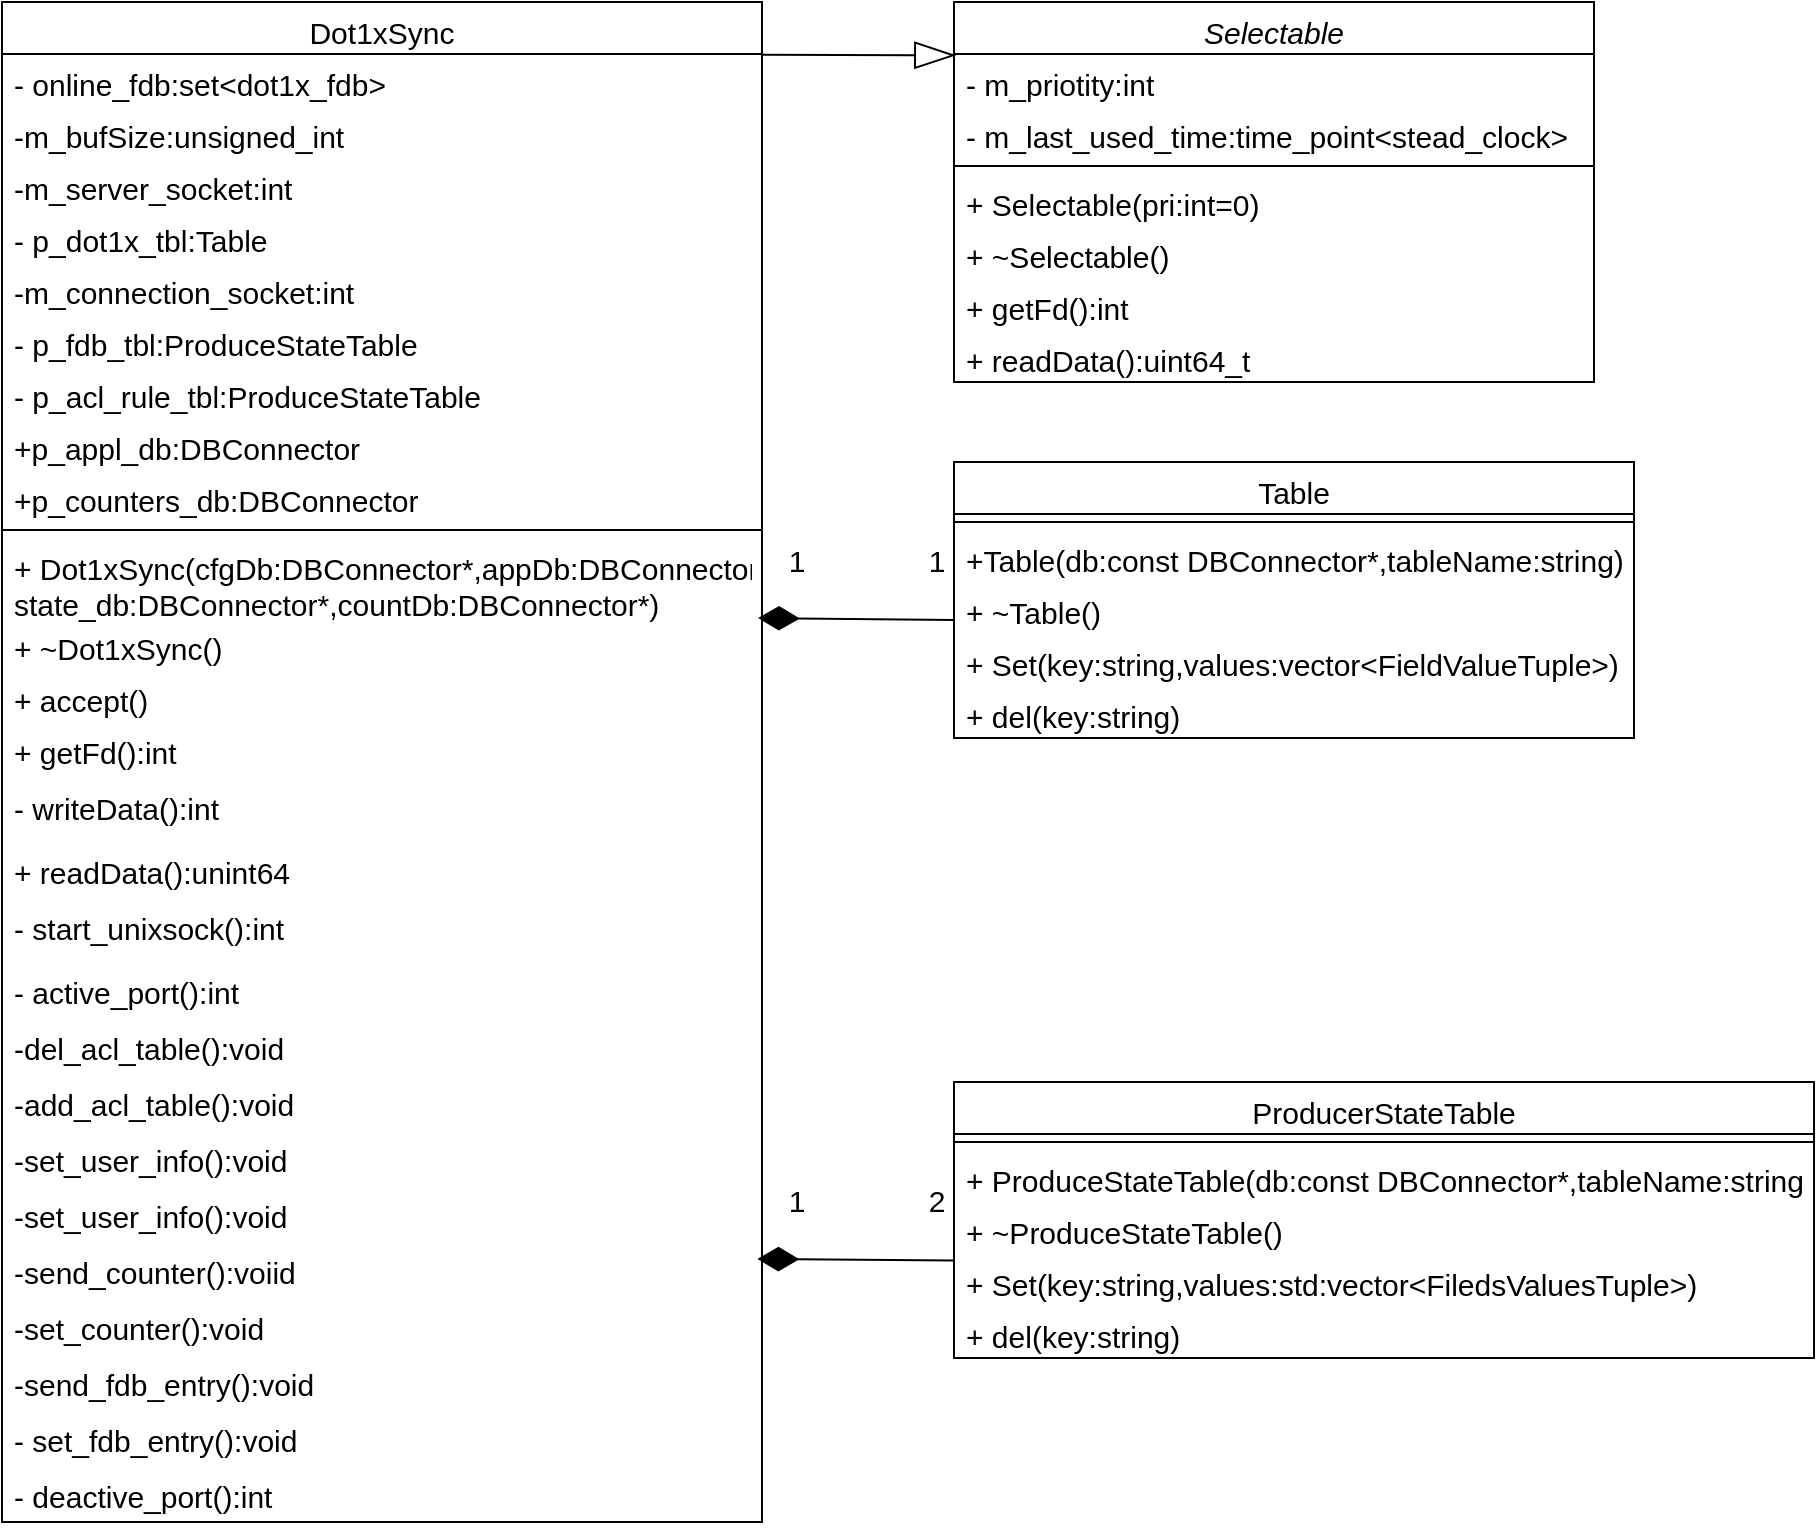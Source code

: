 <mxfile version="21.7.2" type="github">
  <diagram id="C5RBs43oDa-KdzZeNtuy" name="Page-1">
    <mxGraphModel dx="961" dy="621" grid="1" gridSize="10" guides="1" tooltips="1" connect="1" arrows="1" fold="1" page="1" pageScale="1" pageWidth="827" pageHeight="1169" math="0" shadow="0">
      <root>
        <mxCell id="WIyWlLk6GJQsqaUBKTNV-0" />
        <mxCell id="WIyWlLk6GJQsqaUBKTNV-1" parent="WIyWlLk6GJQsqaUBKTNV-0" />
        <mxCell id="zkfFHV4jXpPFQw0GAbJ--0" value="Selectable" style="swimlane;fontStyle=2;align=center;verticalAlign=top;childLayout=stackLayout;horizontal=1;startSize=26;horizontalStack=0;resizeParent=1;resizeLast=0;collapsible=1;marginBottom=0;rounded=0;shadow=0;strokeWidth=1;fontSize=15;" parent="WIyWlLk6GJQsqaUBKTNV-1" vertex="1">
          <mxGeometry x="700" y="330" width="320" height="190" as="geometry">
            <mxRectangle x="230" y="140" width="160" height="26" as="alternateBounds" />
          </mxGeometry>
        </mxCell>
        <mxCell id="zkfFHV4jXpPFQw0GAbJ--1" value="- m_priotity:int" style="text;align=left;verticalAlign=top;spacingLeft=4;spacingRight=4;overflow=hidden;rotatable=0;points=[[0,0.5],[1,0.5]];portConstraint=eastwest;fontSize=15;" parent="zkfFHV4jXpPFQw0GAbJ--0" vertex="1">
          <mxGeometry y="26" width="320" height="26" as="geometry" />
        </mxCell>
        <mxCell id="zkfFHV4jXpPFQw0GAbJ--2" value="- m_last_used_time:time_point&lt;stead_clock&gt;" style="text;align=left;verticalAlign=top;spacingLeft=4;spacingRight=4;overflow=hidden;rotatable=0;points=[[0,0.5],[1,0.5]];portConstraint=eastwest;rounded=0;shadow=0;html=0;fontSize=15;" parent="zkfFHV4jXpPFQw0GAbJ--0" vertex="1">
          <mxGeometry y="52" width="320" height="26" as="geometry" />
        </mxCell>
        <mxCell id="zkfFHV4jXpPFQw0GAbJ--4" value="" style="line;html=1;strokeWidth=1;align=left;verticalAlign=middle;spacingTop=-1;spacingLeft=3;spacingRight=3;rotatable=0;labelPosition=right;points=[];portConstraint=eastwest;fontSize=15;" parent="zkfFHV4jXpPFQw0GAbJ--0" vertex="1">
          <mxGeometry y="78" width="320" height="8" as="geometry" />
        </mxCell>
        <mxCell id="zkfFHV4jXpPFQw0GAbJ--5" value="+ Selectable(pri:int=0)" style="text;align=left;verticalAlign=top;spacingLeft=4;spacingRight=4;overflow=hidden;rotatable=0;points=[[0,0.5],[1,0.5]];portConstraint=eastwest;fontSize=15;" parent="zkfFHV4jXpPFQw0GAbJ--0" vertex="1">
          <mxGeometry y="86" width="320" height="26" as="geometry" />
        </mxCell>
        <mxCell id="VgiMhv5ePe9ONGwIBW7--4" value="+ ~Selectable()" style="text;align=left;verticalAlign=top;spacingLeft=4;spacingRight=4;overflow=hidden;rotatable=0;points=[[0,0.5],[1,0.5]];portConstraint=eastwest;rounded=0;shadow=0;html=0;fontSize=15;" parent="zkfFHV4jXpPFQw0GAbJ--0" vertex="1">
          <mxGeometry y="112" width="320" height="26" as="geometry" />
        </mxCell>
        <mxCell id="VgiMhv5ePe9ONGwIBW7--5" value="+ getFd():int" style="text;align=left;verticalAlign=top;spacingLeft=4;spacingRight=4;overflow=hidden;rotatable=0;points=[[0,0.5],[1,0.5]];portConstraint=eastwest;rounded=0;shadow=0;html=0;fontSize=15;" parent="zkfFHV4jXpPFQw0GAbJ--0" vertex="1">
          <mxGeometry y="138" width="320" height="26" as="geometry" />
        </mxCell>
        <mxCell id="VgiMhv5ePe9ONGwIBW7--6" value="+ readData():uint64_t" style="text;align=left;verticalAlign=top;spacingLeft=4;spacingRight=4;overflow=hidden;rotatable=0;points=[[0,0.5],[1,0.5]];portConstraint=eastwest;rounded=0;shadow=0;html=0;fontSize=15;" parent="zkfFHV4jXpPFQw0GAbJ--0" vertex="1">
          <mxGeometry y="164" width="320" height="26" as="geometry" />
        </mxCell>
        <mxCell id="zkfFHV4jXpPFQw0GAbJ--6" value="Table" style="swimlane;fontStyle=0;align=center;verticalAlign=top;childLayout=stackLayout;horizontal=1;startSize=26;horizontalStack=0;resizeParent=1;resizeLast=0;collapsible=1;marginBottom=0;rounded=0;shadow=0;strokeWidth=1;fontSize=15;" parent="WIyWlLk6GJQsqaUBKTNV-1" vertex="1">
          <mxGeometry x="700" y="560" width="340" height="138" as="geometry">
            <mxRectangle x="130" y="380" width="160" height="26" as="alternateBounds" />
          </mxGeometry>
        </mxCell>
        <mxCell id="zkfFHV4jXpPFQw0GAbJ--9" value="" style="line;html=1;strokeWidth=1;align=left;verticalAlign=middle;spacingTop=-1;spacingLeft=3;spacingRight=3;rotatable=0;labelPosition=right;points=[];portConstraint=eastwest;fontSize=15;" parent="zkfFHV4jXpPFQw0GAbJ--6" vertex="1">
          <mxGeometry y="26" width="340" height="8" as="geometry" />
        </mxCell>
        <mxCell id="zkfFHV4jXpPFQw0GAbJ--11" value="+Table(db:const DBConnector*,tableName:string)" style="text;align=left;verticalAlign=top;spacingLeft=4;spacingRight=4;overflow=hidden;rotatable=0;points=[[0,0.5],[1,0.5]];portConstraint=eastwest;fontSize=15;" parent="zkfFHV4jXpPFQw0GAbJ--6" vertex="1">
          <mxGeometry y="34" width="340" height="26" as="geometry" />
        </mxCell>
        <mxCell id="VgiMhv5ePe9ONGwIBW7--7" value="+ ~Table()" style="text;align=left;verticalAlign=top;spacingLeft=4;spacingRight=4;overflow=hidden;rotatable=0;points=[[0,0.5],[1,0.5]];portConstraint=eastwest;fontSize=15;" parent="zkfFHV4jXpPFQw0GAbJ--6" vertex="1">
          <mxGeometry y="60" width="340" height="26" as="geometry" />
        </mxCell>
        <mxCell id="VgiMhv5ePe9ONGwIBW7--8" value="+ Set(key:string,values:vector&lt;FieldValueTuple&gt;)" style="text;align=left;verticalAlign=top;spacingLeft=4;spacingRight=4;overflow=hidden;rotatable=0;points=[[0,0.5],[1,0.5]];portConstraint=eastwest;fontSize=15;" parent="zkfFHV4jXpPFQw0GAbJ--6" vertex="1">
          <mxGeometry y="86" width="340" height="26" as="geometry" />
        </mxCell>
        <mxCell id="VgiMhv5ePe9ONGwIBW7--9" value="+ del(key:string)" style="text;align=left;verticalAlign=top;spacingLeft=4;spacingRight=4;overflow=hidden;rotatable=0;points=[[0,0.5],[1,0.5]];portConstraint=eastwest;fontSize=15;" parent="zkfFHV4jXpPFQw0GAbJ--6" vertex="1">
          <mxGeometry y="112" width="340" height="26" as="geometry" />
        </mxCell>
        <mxCell id="zkfFHV4jXpPFQw0GAbJ--17" value="Dot1xSync" style="swimlane;fontStyle=0;align=center;verticalAlign=top;childLayout=stackLayout;horizontal=1;startSize=26;horizontalStack=0;resizeParent=1;resizeLast=0;collapsible=1;marginBottom=0;rounded=0;shadow=0;strokeWidth=1;fontSize=15;" parent="WIyWlLk6GJQsqaUBKTNV-1" vertex="1">
          <mxGeometry x="224" y="330" width="380" height="760" as="geometry">
            <mxRectangle x="550" y="140" width="160" height="26" as="alternateBounds" />
          </mxGeometry>
        </mxCell>
        <mxCell id="zkfFHV4jXpPFQw0GAbJ--18" value="- online_fdb:set&lt;dot1x_fdb&gt;" style="text;align=left;verticalAlign=top;spacingLeft=4;spacingRight=4;overflow=hidden;rotatable=0;points=[[0,0.5],[1,0.5]];portConstraint=eastwest;fontSize=15;" parent="zkfFHV4jXpPFQw0GAbJ--17" vertex="1">
          <mxGeometry y="26" width="380" height="26" as="geometry" />
        </mxCell>
        <mxCell id="hgLyXW66Iwk2B-c0vMDp-5" value="-m_bufSize:unsigned_int" style="text;align=left;verticalAlign=top;spacingLeft=4;spacingRight=4;overflow=hidden;rotatable=0;points=[[0,0.5],[1,0.5]];portConstraint=eastwest;fontSize=15;" vertex="1" parent="zkfFHV4jXpPFQw0GAbJ--17">
          <mxGeometry y="52" width="380" height="26" as="geometry" />
        </mxCell>
        <mxCell id="hgLyXW66Iwk2B-c0vMDp-4" value="-m_server_socket:int" style="text;align=left;verticalAlign=top;spacingLeft=4;spacingRight=4;overflow=hidden;rotatable=0;points=[[0,0.5],[1,0.5]];portConstraint=eastwest;fontSize=15;" vertex="1" parent="zkfFHV4jXpPFQw0GAbJ--17">
          <mxGeometry y="78" width="380" height="26" as="geometry" />
        </mxCell>
        <mxCell id="zkfFHV4jXpPFQw0GAbJ--20" value="- p_dot1x_tbl:Table" style="text;align=left;verticalAlign=top;spacingLeft=4;spacingRight=4;overflow=hidden;rotatable=0;points=[[0,0.5],[1,0.5]];portConstraint=eastwest;rounded=0;shadow=0;html=0;fontSize=15;" parent="zkfFHV4jXpPFQw0GAbJ--17" vertex="1">
          <mxGeometry y="104" width="380" height="26" as="geometry" />
        </mxCell>
        <mxCell id="hgLyXW66Iwk2B-c0vMDp-3" value="-m_connection_socket:int&#xa;" style="text;align=left;verticalAlign=top;spacingLeft=4;spacingRight=4;overflow=hidden;rotatable=0;points=[[0,0.5],[1,0.5]];portConstraint=eastwest;fontSize=15;" vertex="1" parent="zkfFHV4jXpPFQw0GAbJ--17">
          <mxGeometry y="130" width="380" height="26" as="geometry" />
        </mxCell>
        <mxCell id="zkfFHV4jXpPFQw0GAbJ--21" value="- p_fdb_tbl:ProduceStateTable" style="text;align=left;verticalAlign=top;spacingLeft=4;spacingRight=4;overflow=hidden;rotatable=0;points=[[0,0.5],[1,0.5]];portConstraint=eastwest;rounded=0;shadow=0;html=0;fontSize=15;" parent="zkfFHV4jXpPFQw0GAbJ--17" vertex="1">
          <mxGeometry y="156" width="380" height="26" as="geometry" />
        </mxCell>
        <mxCell id="zkfFHV4jXpPFQw0GAbJ--25" value="- p_acl_rule_tbl:ProduceStateTable" style="text;align=left;verticalAlign=top;spacingLeft=4;spacingRight=4;overflow=hidden;rotatable=0;points=[[0,0.5],[1,0.5]];portConstraint=eastwest;fontSize=15;" parent="zkfFHV4jXpPFQw0GAbJ--17" vertex="1">
          <mxGeometry y="182" width="380" height="26" as="geometry" />
        </mxCell>
        <mxCell id="hgLyXW66Iwk2B-c0vMDp-1" value="+p_appl_db:DBConnector&#xa;" style="text;align=left;verticalAlign=top;spacingLeft=4;spacingRight=4;overflow=hidden;rotatable=0;points=[[0,0.5],[1,0.5]];portConstraint=eastwest;fontSize=15;" vertex="1" parent="zkfFHV4jXpPFQw0GAbJ--17">
          <mxGeometry y="208" width="380" height="26" as="geometry" />
        </mxCell>
        <mxCell id="hgLyXW66Iwk2B-c0vMDp-2" value="+p_counters_db:DBConnector&#xa;" style="text;align=left;verticalAlign=top;spacingLeft=4;spacingRight=4;overflow=hidden;rotatable=0;points=[[0,0.5],[1,0.5]];portConstraint=eastwest;fontSize=15;" vertex="1" parent="zkfFHV4jXpPFQw0GAbJ--17">
          <mxGeometry y="234" width="380" height="26" as="geometry" />
        </mxCell>
        <mxCell id="zkfFHV4jXpPFQw0GAbJ--23" value="" style="line;html=1;strokeWidth=1;align=left;verticalAlign=middle;spacingTop=-1;spacingLeft=3;spacingRight=3;rotatable=0;labelPosition=right;points=[];portConstraint=eastwest;fontSize=15;" parent="zkfFHV4jXpPFQw0GAbJ--17" vertex="1">
          <mxGeometry y="260" width="380" height="8" as="geometry" />
        </mxCell>
        <mxCell id="VgiMhv5ePe9ONGwIBW7--18" value="+ Dot1xSync(cfgDb:DBConnector*,appDb:DBConnector*,&#xa;state_db:DBConnector*,countDb:DBConnector*)" style="text;align=left;verticalAlign=top;spacingLeft=4;spacingRight=4;overflow=hidden;rotatable=0;points=[[0,0.5],[1,0.5]];portConstraint=eastwest;fontSize=15;" parent="zkfFHV4jXpPFQw0GAbJ--17" vertex="1">
          <mxGeometry y="268" width="380" height="40" as="geometry" />
        </mxCell>
        <mxCell id="VgiMhv5ePe9ONGwIBW7--20" value="+ ~Dot1xSync()" style="text;align=left;verticalAlign=top;spacingLeft=4;spacingRight=4;overflow=hidden;rotatable=0;points=[[0,0.5],[1,0.5]];portConstraint=eastwest;rounded=0;shadow=0;html=0;fontSize=15;" parent="zkfFHV4jXpPFQw0GAbJ--17" vertex="1">
          <mxGeometry y="308" width="380" height="26" as="geometry" />
        </mxCell>
        <mxCell id="VgiMhv5ePe9ONGwIBW7--22" value="+ accept()" style="text;align=left;verticalAlign=top;spacingLeft=4;spacingRight=4;overflow=hidden;rotatable=0;points=[[0,0.5],[1,0.5]];portConstraint=eastwest;rounded=0;shadow=0;html=0;fontSize=15;" parent="zkfFHV4jXpPFQw0GAbJ--17" vertex="1">
          <mxGeometry y="334" width="380" height="26" as="geometry" />
        </mxCell>
        <mxCell id="VgiMhv5ePe9ONGwIBW7--23" value="+ getFd():int" style="text;align=left;verticalAlign=top;spacingLeft=4;spacingRight=4;overflow=hidden;rotatable=0;points=[[0,0.5],[1,0.5]];portConstraint=eastwest;rounded=0;shadow=0;html=0;fontSize=15;" parent="zkfFHV4jXpPFQw0GAbJ--17" vertex="1">
          <mxGeometry y="360" width="380" height="28" as="geometry" />
        </mxCell>
        <mxCell id="hgLyXW66Iwk2B-c0vMDp-6" value="- writeData():int" style="text;align=left;verticalAlign=top;spacingLeft=4;spacingRight=4;overflow=hidden;rotatable=0;points=[[0,0.5],[1,0.5]];portConstraint=eastwest;rounded=0;shadow=0;html=0;fontSize=15;" vertex="1" parent="zkfFHV4jXpPFQw0GAbJ--17">
          <mxGeometry y="388" width="380" height="32" as="geometry" />
        </mxCell>
        <mxCell id="VgiMhv5ePe9ONGwIBW7--24" value="+ readData():unint64" style="text;align=left;verticalAlign=top;spacingLeft=4;spacingRight=4;overflow=hidden;rotatable=0;points=[[0,0.5],[1,0.5]];portConstraint=eastwest;rounded=0;shadow=0;html=0;fontSize=15;" parent="zkfFHV4jXpPFQw0GAbJ--17" vertex="1">
          <mxGeometry y="420" width="380" height="28" as="geometry" />
        </mxCell>
        <mxCell id="VgiMhv5ePe9ONGwIBW7--25" value="- start_unixsock():int" style="text;align=left;verticalAlign=top;spacingLeft=4;spacingRight=4;overflow=hidden;rotatable=0;points=[[0,0.5],[1,0.5]];portConstraint=eastwest;rounded=0;shadow=0;html=0;fontSize=15;" parent="zkfFHV4jXpPFQw0GAbJ--17" vertex="1">
          <mxGeometry y="448" width="380" height="32" as="geometry" />
        </mxCell>
        <mxCell id="hgLyXW66Iwk2B-c0vMDp-7" value="- active_port():int" style="text;align=left;verticalAlign=top;spacingLeft=4;spacingRight=4;overflow=hidden;rotatable=0;points=[[0,0.5],[1,0.5]];portConstraint=eastwest;rounded=0;shadow=0;html=0;fontSize=15;" vertex="1" parent="zkfFHV4jXpPFQw0GAbJ--17">
          <mxGeometry y="480" width="380" height="28" as="geometry" />
        </mxCell>
        <mxCell id="hgLyXW66Iwk2B-c0vMDp-16" value="-del_acl_table():void" style="text;align=left;verticalAlign=top;spacingLeft=4;spacingRight=4;overflow=hidden;rotatable=0;points=[[0,0.5],[1,0.5]];portConstraint=eastwest;rounded=0;shadow=0;html=0;fontSize=15;" vertex="1" parent="zkfFHV4jXpPFQw0GAbJ--17">
          <mxGeometry y="508" width="380" height="28" as="geometry" />
        </mxCell>
        <mxCell id="hgLyXW66Iwk2B-c0vMDp-15" value="-add_acl_table():void" style="text;align=left;verticalAlign=top;spacingLeft=4;spacingRight=4;overflow=hidden;rotatable=0;points=[[0,0.5],[1,0.5]];portConstraint=eastwest;rounded=0;shadow=0;html=0;fontSize=15;" vertex="1" parent="zkfFHV4jXpPFQw0GAbJ--17">
          <mxGeometry y="536" width="380" height="28" as="geometry" />
        </mxCell>
        <mxCell id="hgLyXW66Iwk2B-c0vMDp-14" value="-set_user_info():void" style="text;align=left;verticalAlign=top;spacingLeft=4;spacingRight=4;overflow=hidden;rotatable=0;points=[[0,0.5],[1,0.5]];portConstraint=eastwest;rounded=0;shadow=0;html=0;fontSize=15;" vertex="1" parent="zkfFHV4jXpPFQw0GAbJ--17">
          <mxGeometry y="564" width="380" height="28" as="geometry" />
        </mxCell>
        <mxCell id="hgLyXW66Iwk2B-c0vMDp-13" value="-set_user_info():void" style="text;align=left;verticalAlign=top;spacingLeft=4;spacingRight=4;overflow=hidden;rotatable=0;points=[[0,0.5],[1,0.5]];portConstraint=eastwest;rounded=0;shadow=0;html=0;fontSize=15;" vertex="1" parent="zkfFHV4jXpPFQw0GAbJ--17">
          <mxGeometry y="592" width="380" height="28" as="geometry" />
        </mxCell>
        <mxCell id="hgLyXW66Iwk2B-c0vMDp-12" value="-send_counter():voiid" style="text;align=left;verticalAlign=top;spacingLeft=4;spacingRight=4;overflow=hidden;rotatable=0;points=[[0,0.5],[1,0.5]];portConstraint=eastwest;rounded=0;shadow=0;html=0;fontSize=15;" vertex="1" parent="zkfFHV4jXpPFQw0GAbJ--17">
          <mxGeometry y="620" width="380" height="28" as="geometry" />
        </mxCell>
        <mxCell id="hgLyXW66Iwk2B-c0vMDp-11" value="-set_counter():void" style="text;align=left;verticalAlign=top;spacingLeft=4;spacingRight=4;overflow=hidden;rotatable=0;points=[[0,0.5],[1,0.5]];portConstraint=eastwest;rounded=0;shadow=0;html=0;fontSize=15;" vertex="1" parent="zkfFHV4jXpPFQw0GAbJ--17">
          <mxGeometry y="648" width="380" height="28" as="geometry" />
        </mxCell>
        <mxCell id="hgLyXW66Iwk2B-c0vMDp-10" value="-send_fdb_entry():void" style="text;align=left;verticalAlign=top;spacingLeft=4;spacingRight=4;overflow=hidden;rotatable=0;points=[[0,0.5],[1,0.5]];portConstraint=eastwest;rounded=0;shadow=0;html=0;fontSize=15;" vertex="1" parent="zkfFHV4jXpPFQw0GAbJ--17">
          <mxGeometry y="676" width="380" height="28" as="geometry" />
        </mxCell>
        <mxCell id="hgLyXW66Iwk2B-c0vMDp-9" value="- set_fdb_entry():void" style="text;align=left;verticalAlign=top;spacingLeft=4;spacingRight=4;overflow=hidden;rotatable=0;points=[[0,0.5],[1,0.5]];portConstraint=eastwest;rounded=0;shadow=0;html=0;fontSize=15;" vertex="1" parent="zkfFHV4jXpPFQw0GAbJ--17">
          <mxGeometry y="704" width="380" height="28" as="geometry" />
        </mxCell>
        <mxCell id="hgLyXW66Iwk2B-c0vMDp-8" value="- deactive_port():int" style="text;align=left;verticalAlign=top;spacingLeft=4;spacingRight=4;overflow=hidden;rotatable=0;points=[[0,0.5],[1,0.5]];portConstraint=eastwest;rounded=0;shadow=0;html=0;fontSize=15;" vertex="1" parent="zkfFHV4jXpPFQw0GAbJ--17">
          <mxGeometry y="732" width="380" height="28" as="geometry" />
        </mxCell>
        <mxCell id="VgiMhv5ePe9ONGwIBW7--10" value="ProducerStateTable" style="swimlane;fontStyle=0;align=center;verticalAlign=top;childLayout=stackLayout;horizontal=1;startSize=26;horizontalStack=0;resizeParent=1;resizeLast=0;collapsible=1;marginBottom=0;rounded=0;shadow=0;strokeWidth=1;fontSize=15;" parent="WIyWlLk6GJQsqaUBKTNV-1" vertex="1">
          <mxGeometry x="700" y="870" width="430" height="138" as="geometry">
            <mxRectangle x="130" y="380" width="160" height="26" as="alternateBounds" />
          </mxGeometry>
        </mxCell>
        <mxCell id="VgiMhv5ePe9ONGwIBW7--11" value="" style="line;html=1;strokeWidth=1;align=left;verticalAlign=middle;spacingTop=-1;spacingLeft=3;spacingRight=3;rotatable=0;labelPosition=right;points=[];portConstraint=eastwest;fontSize=15;" parent="VgiMhv5ePe9ONGwIBW7--10" vertex="1">
          <mxGeometry y="26" width="430" height="8" as="geometry" />
        </mxCell>
        <mxCell id="VgiMhv5ePe9ONGwIBW7--12" value="+ ProduceStateTable(db:const DBConnector*,tableName:string)" style="text;align=left;verticalAlign=top;spacingLeft=4;spacingRight=4;overflow=hidden;rotatable=0;points=[[0,0.5],[1,0.5]];portConstraint=eastwest;fontSize=15;" parent="VgiMhv5ePe9ONGwIBW7--10" vertex="1">
          <mxGeometry y="34" width="430" height="26" as="geometry" />
        </mxCell>
        <mxCell id="VgiMhv5ePe9ONGwIBW7--13" value="+ ~ProduceStateTable()" style="text;align=left;verticalAlign=top;spacingLeft=4;spacingRight=4;overflow=hidden;rotatable=0;points=[[0,0.5],[1,0.5]];portConstraint=eastwest;fontSize=15;" parent="VgiMhv5ePe9ONGwIBW7--10" vertex="1">
          <mxGeometry y="60" width="430" height="26" as="geometry" />
        </mxCell>
        <mxCell id="VgiMhv5ePe9ONGwIBW7--14" value="+ Set(key:string,values:std:vector&lt;FiledsValuesTuple&gt;)" style="text;align=left;verticalAlign=top;spacingLeft=4;spacingRight=4;overflow=hidden;rotatable=0;points=[[0,0.5],[1,0.5]];portConstraint=eastwest;fontSize=15;" parent="VgiMhv5ePe9ONGwIBW7--10" vertex="1">
          <mxGeometry y="86" width="430" height="26" as="geometry" />
        </mxCell>
        <mxCell id="VgiMhv5ePe9ONGwIBW7--15" value="+ del(key:string)" style="text;align=left;verticalAlign=top;spacingLeft=4;spacingRight=4;overflow=hidden;rotatable=0;points=[[0,0.5],[1,0.5]];portConstraint=eastwest;fontSize=15;" parent="VgiMhv5ePe9ONGwIBW7--10" vertex="1">
          <mxGeometry y="112" width="430" height="26" as="geometry" />
        </mxCell>
        <mxCell id="VgiMhv5ePe9ONGwIBW7--28" value="" style="endArrow=blockThin;html=1;rounded=0;entryX=0.002;entryY=0.026;entryDx=0;entryDy=0;entryPerimeter=0;endFill=0;endSize=18;exitX=1;exitY=0.013;exitDx=0;exitDy=0;exitPerimeter=0;" parent="WIyWlLk6GJQsqaUBKTNV-1" source="zkfFHV4jXpPFQw0GAbJ--18" target="zkfFHV4jXpPFQw0GAbJ--1" edge="1">
          <mxGeometry width="50" height="50" relative="1" as="geometry">
            <mxPoint x="600" y="358" as="sourcePoint" />
            <mxPoint x="520" y="120" as="targetPoint" />
          </mxGeometry>
        </mxCell>
        <mxCell id="VgiMhv5ePe9ONGwIBW7--31" value="" style="endArrow=diamondThin;html=1;rounded=0;exitX=-0.001;exitY=0.127;exitDx=0;exitDy=0;endFill=1;fontSize=15;endSize=18;exitPerimeter=0;entryX=0.994;entryY=0.302;entryDx=0;entryDy=0;entryPerimeter=0;" parent="WIyWlLk6GJQsqaUBKTNV-1" source="VgiMhv5ePe9ONGwIBW7--14" edge="1" target="hgLyXW66Iwk2B-c0vMDp-12">
          <mxGeometry width="50" height="50" relative="1" as="geometry">
            <mxPoint x="1270" y="550" as="sourcePoint" />
            <mxPoint x="904" y="800" as="targetPoint" />
          </mxGeometry>
        </mxCell>
        <mxCell id="VgiMhv5ePe9ONGwIBW7--34" value="1" style="edgeLabel;html=1;align=center;verticalAlign=middle;resizable=0;points=[];fontSize=15;" parent="WIyWlLk6GJQsqaUBKTNV-1" vertex="1" connectable="0">
          <mxGeometry x="550" y="950" as="geometry">
            <mxPoint x="71" y="-21" as="offset" />
          </mxGeometry>
        </mxCell>
        <mxCell id="hgLyXW66Iwk2B-c0vMDp-31" value="2" style="edgeLabel;html=1;align=center;verticalAlign=middle;resizable=0;points=[];fontSize=15;" vertex="1" connectable="0" parent="WIyWlLk6GJQsqaUBKTNV-1">
          <mxGeometry x="620" y="950" as="geometry">
            <mxPoint x="71" y="-21" as="offset" />
          </mxGeometry>
        </mxCell>
        <mxCell id="hgLyXW66Iwk2B-c0vMDp-32" value="" style="endArrow=diamondThin;html=1;rounded=0;exitX=-0.001;exitY=0.127;exitDx=0;exitDy=0;endFill=1;fontSize=15;endSize=18;exitPerimeter=0;entryX=0.994;entryY=0.302;entryDx=0;entryDy=0;entryPerimeter=0;" edge="1" parent="WIyWlLk6GJQsqaUBKTNV-1">
          <mxGeometry width="50" height="50" relative="1" as="geometry">
            <mxPoint x="700" y="639" as="sourcePoint" />
            <mxPoint x="602" y="638" as="targetPoint" />
          </mxGeometry>
        </mxCell>
        <mxCell id="hgLyXW66Iwk2B-c0vMDp-33" value="1" style="edgeLabel;html=1;align=center;verticalAlign=middle;resizable=0;points=[];fontSize=15;" vertex="1" connectable="0" parent="WIyWlLk6GJQsqaUBKTNV-1">
          <mxGeometry x="550" y="630" as="geometry">
            <mxPoint x="71" y="-21" as="offset" />
          </mxGeometry>
        </mxCell>
        <mxCell id="hgLyXW66Iwk2B-c0vMDp-34" value="1" style="edgeLabel;html=1;align=center;verticalAlign=middle;resizable=0;points=[];fontSize=15;" vertex="1" connectable="0" parent="WIyWlLk6GJQsqaUBKTNV-1">
          <mxGeometry x="620" y="630" as="geometry">
            <mxPoint x="71" y="-21" as="offset" />
          </mxGeometry>
        </mxCell>
      </root>
    </mxGraphModel>
  </diagram>
</mxfile>
